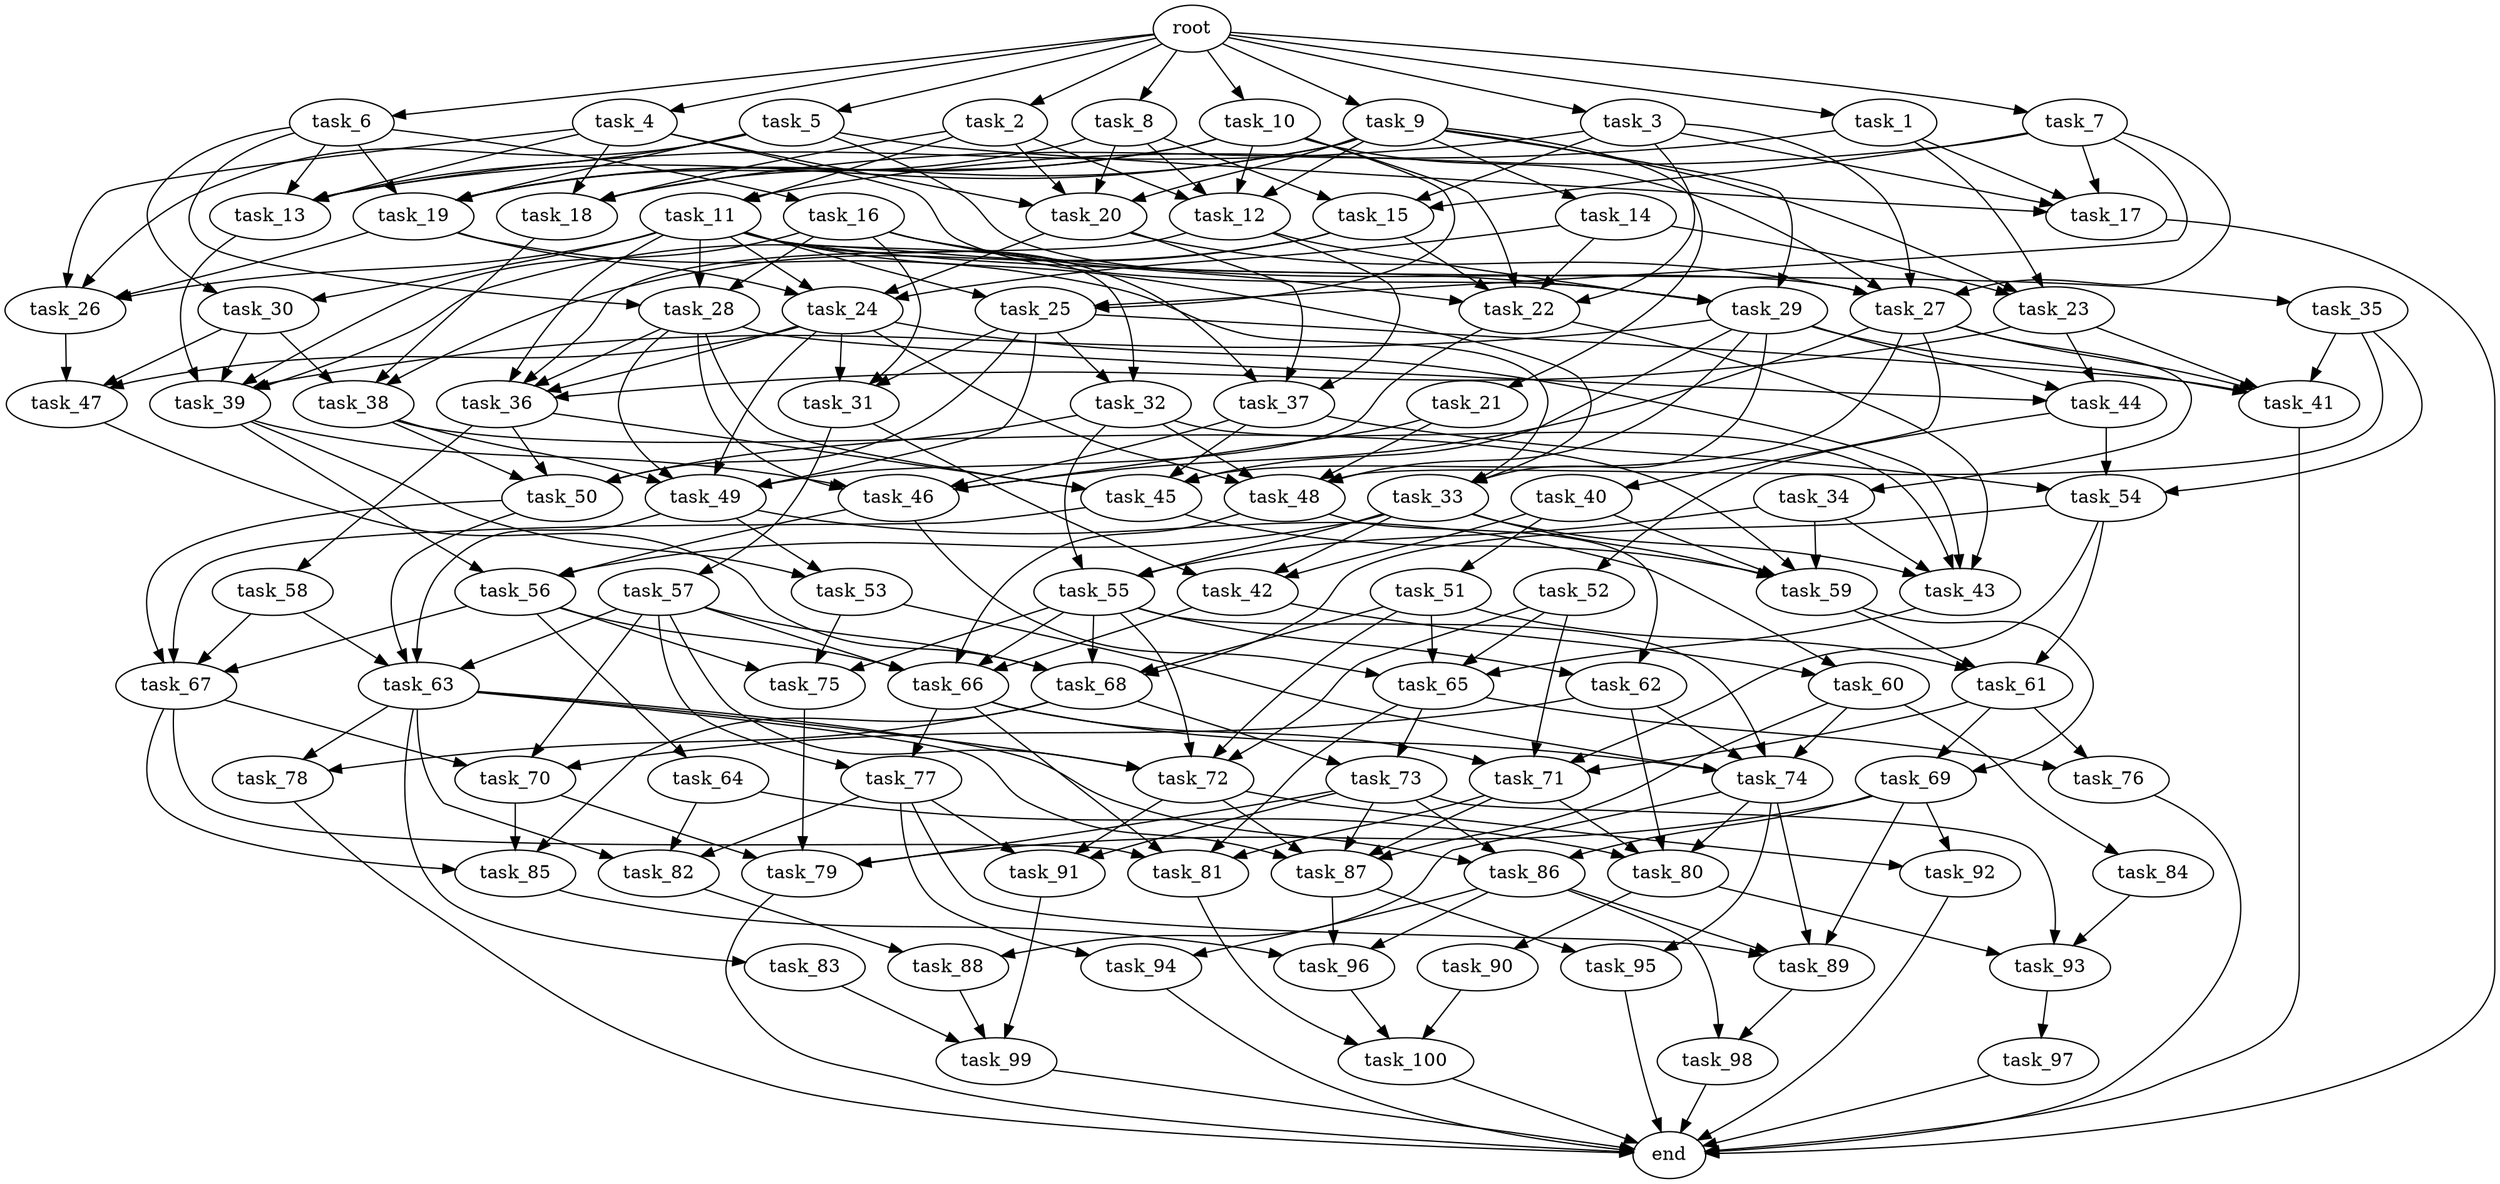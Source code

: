 digraph G {
  task_75 [size="1.513156e+11"];
  task_100 [size="4.310419e+10"];
  task_92 [size="2.409312e+11"];
  task_19 [size="1.982950e+10"];
  task_68 [size="2.539958e+11"];
  task_71 [size="5.722041e+11"];
  task_60 [size="7.489964e+11"];
  task_73 [size="1.486597e+11"];
  task_50 [size="2.358120e+11"];
  task_31 [size="2.500729e+11"];
  task_10 [size="2.031035e+11"];
  task_49 [size="2.887093e+10"];
  task_88 [size="6.601649e+10"];
  task_12 [size="8.780017e+11"];
  task_79 [size="5.515318e+11"];
  task_37 [size="2.338582e+11"];
  task_61 [size="1.121106e+11"];
  task_42 [size="4.708338e+10"];
  task_51 [size="2.207123e+11"];
  root [size="0.000000e+00"];
  task_56 [size="2.244501e+11"];
  task_95 [size="9.764681e+11"];
  task_22 [size="7.065498e+11"];
  task_32 [size="6.934347e+11"];
  task_25 [size="9.671359e+11"];
  task_99 [size="7.224652e+11"];
  task_96 [size="1.590338e+11"];
  task_36 [size="6.569876e+11"];
  task_16 [size="8.371109e+11"];
  task_33 [size="1.415343e+10"];
  task_27 [size="8.957696e+11"];
  task_89 [size="1.937238e+11"];
  end [size="0.000000e+00"];
  task_7 [size="2.889404e+11"];
  task_26 [size="7.424990e+11"];
  task_87 [size="6.808424e+11"];
  task_2 [size="9.387597e+11"];
  task_21 [size="9.605409e+11"];
  task_28 [size="9.904482e+11"];
  task_69 [size="8.841229e+10"];
  task_13 [size="2.967224e+11"];
  task_48 [size="1.334796e+11"];
  task_55 [size="1.464172e+11"];
  task_81 [size="2.785412e+11"];
  task_11 [size="3.695603e+11"];
  task_5 [size="3.140975e+11"];
  task_62 [size="9.592184e+11"];
  task_93 [size="8.780340e+11"];
  task_54 [size="4.955378e+11"];
  task_52 [size="1.526501e+11"];
  task_29 [size="7.652825e+11"];
  task_85 [size="6.028819e+10"];
  task_44 [size="9.237190e+11"];
  task_8 [size="2.708548e+11"];
  task_38 [size="8.116276e+11"];
  task_9 [size="2.809033e+11"];
  task_63 [size="8.777830e+11"];
  task_65 [size="9.950596e+11"];
  task_59 [size="2.698148e+11"];
  task_34 [size="8.836389e+10"];
  task_20 [size="5.353190e+11"];
  task_1 [size="5.791844e+11"];
  task_23 [size="5.223061e+11"];
  task_6 [size="6.435981e+11"];
  task_74 [size="4.019028e+11"];
  task_97 [size="8.972200e+11"];
  task_57 [size="4.038247e+10"];
  task_67 [size="2.727007e+11"];
  task_64 [size="7.665694e+11"];
  task_66 [size="8.510657e+11"];
  task_45 [size="9.426601e+11"];
  task_82 [size="3.853002e+11"];
  task_86 [size="5.378655e+11"];
  task_40 [size="5.144243e+11"];
  task_84 [size="6.283253e+11"];
  task_17 [size="1.275043e+11"];
  task_15 [size="9.459291e+11"];
  task_43 [size="1.633273e+11"];
  task_53 [size="3.382731e+11"];
  task_4 [size="6.587165e+11"];
  task_76 [size="2.766336e+11"];
  task_77 [size="5.816603e+11"];
  task_30 [size="9.053812e+11"];
  task_72 [size="4.031928e+11"];
  task_94 [size="1.029722e+11"];
  task_80 [size="1.614818e+11"];
  task_46 [size="8.080473e+11"];
  task_90 [size="7.329988e+11"];
  task_39 [size="2.938520e+11"];
  task_14 [size="5.899657e+11"];
  task_18 [size="7.227736e+11"];
  task_3 [size="6.645722e+11"];
  task_24 [size="9.991012e+11"];
  task_98 [size="5.020684e+11"];
  task_35 [size="9.497915e+11"];
  task_58 [size="3.659479e+11"];
  task_78 [size="7.780338e+11"];
  task_47 [size="2.747511e+11"];
  task_83 [size="9.551428e+11"];
  task_70 [size="7.223732e+11"];
  task_91 [size="7.853811e+11"];
  task_41 [size="3.858780e+11"];

  task_75 -> task_79 [size="1.378830e+08"];
  task_100 -> end [size="1.000000e-12"];
  task_92 -> end [size="1.000000e-12"];
  task_19 -> task_24 [size="2.497753e+08"];
  task_19 -> task_26 [size="1.856247e+08"];
  task_19 -> task_33 [size="4.717811e+06"];
  task_68 -> task_78 [size="3.890169e+08"];
  task_68 -> task_73 [size="7.432985e+07"];
  task_68 -> task_85 [size="2.009606e+07"];
  task_71 -> task_80 [size="4.037044e+07"];
  task_71 -> task_81 [size="6.963531e+07"];
  task_71 -> task_87 [size="1.361685e+08"];
  task_60 -> task_74 [size="8.038056e+07"];
  task_60 -> task_87 [size="1.361685e+08"];
  task_60 -> task_84 [size="6.283253e+08"];
  task_73 -> task_91 [size="2.617937e+08"];
  task_73 -> task_86 [size="1.792885e+08"];
  task_73 -> task_79 [size="1.378830e+08"];
  task_73 -> task_87 [size="1.361685e+08"];
  task_73 -> task_93 [size="2.926780e+08"];
  task_50 -> task_63 [size="2.194458e+08"];
  task_50 -> task_67 [size="6.817516e+07"];
  task_31 -> task_42 [size="1.569446e+07"];
  task_31 -> task_57 [size="4.038247e+07"];
  task_10 -> task_12 [size="2.195004e+08"];
  task_10 -> task_19 [size="3.965901e+06"];
  task_10 -> task_22 [size="1.413100e+08"];
  task_10 -> task_25 [size="3.223786e+08"];
  task_10 -> task_27 [size="1.791539e+08"];
  task_10 -> task_18 [size="1.806934e+08"];
  task_49 -> task_53 [size="1.691366e+08"];
  task_49 -> task_60 [size="3.744982e+08"];
  task_49 -> task_63 [size="2.194458e+08"];
  task_88 -> task_99 [size="2.408217e+08"];
  task_12 -> task_37 [size="7.795272e+07"];
  task_12 -> task_36 [size="1.313975e+08"];
  task_12 -> task_29 [size="1.913206e+08"];
  task_79 -> end [size="1.000000e-12"];
  task_37 -> task_45 [size="1.885320e+08"];
  task_37 -> task_54 [size="1.651793e+08"];
  task_37 -> task_46 [size="1.616095e+08"];
  task_61 -> task_69 [size="4.420615e+07"];
  task_61 -> task_76 [size="1.383168e+08"];
  task_61 -> task_71 [size="1.430510e+08"];
  task_42 -> task_66 [size="1.702131e+08"];
  task_42 -> task_60 [size="3.744982e+08"];
  task_51 -> task_68 [size="5.079916e+07"];
  task_51 -> task_61 [size="3.737021e+07"];
  task_51 -> task_72 [size="8.063856e+07"];
  task_51 -> task_65 [size="2.487649e+08"];
  root -> task_4 [size="1.000000e-12"];
  root -> task_7 [size="1.000000e-12"];
  root -> task_9 [size="1.000000e-12"];
  root -> task_1 [size="1.000000e-12"];
  root -> task_5 [size="1.000000e-12"];
  root -> task_2 [size="1.000000e-12"];
  root -> task_3 [size="1.000000e-12"];
  root -> task_6 [size="1.000000e-12"];
  root -> task_10 [size="1.000000e-12"];
  root -> task_8 [size="1.000000e-12"];
  task_56 -> task_66 [size="1.702131e+08"];
  task_56 -> task_75 [size="5.043855e+07"];
  task_56 -> task_64 [size="7.665694e+08"];
  task_56 -> task_67 [size="6.817516e+07"];
  task_95 -> end [size="1.000000e-12"];
  task_22 -> task_49 [size="5.774185e+06"];
  task_22 -> task_43 [size="3.266546e+07"];
  task_32 -> task_48 [size="2.669592e+07"];
  task_32 -> task_50 [size="5.895301e+07"];
  task_32 -> task_43 [size="3.266546e+07"];
  task_32 -> task_55 [size="4.880572e+07"];
  task_25 -> task_31 [size="8.335763e+07"];
  task_25 -> task_41 [size="7.717559e+07"];
  task_25 -> task_49 [size="5.774185e+06"];
  task_25 -> task_32 [size="3.467173e+08"];
  task_25 -> task_50 [size="5.895301e+07"];
  task_99 -> end [size="1.000000e-12"];
  task_96 -> task_100 [size="1.436806e+07"];
  task_36 -> task_45 [size="1.885320e+08"];
  task_36 -> task_50 [size="5.895301e+07"];
  task_36 -> task_58 [size="3.659479e+08"];
  task_16 -> task_31 [size="8.335763e+07"];
  task_16 -> task_22 [size="1.413100e+08"];
  task_16 -> task_28 [size="3.301494e+08"];
  task_16 -> task_39 [size="5.877040e+07"];
  task_16 -> task_29 [size="1.913206e+08"];
  task_33 -> task_42 [size="1.569446e+07"];
  task_33 -> task_43 [size="3.266546e+07"];
  task_33 -> task_56 [size="7.481670e+07"];
  task_33 -> task_55 [size="4.880572e+07"];
  task_33 -> task_59 [size="5.396297e+07"];
  task_27 -> task_34 [size="8.836389e+07"];
  task_27 -> task_41 [size="7.717559e+07"];
  task_27 -> task_40 [size="5.144243e+08"];
  task_27 -> task_45 [size="1.885320e+08"];
  task_27 -> task_46 [size="1.616095e+08"];
  task_89 -> task_98 [size="2.510342e+08"];
  task_7 -> task_17 [size="3.187608e+07"];
  task_7 -> task_15 [size="3.153097e+08"];
  task_7 -> task_25 [size="3.223786e+08"];
  task_7 -> task_11 [size="1.847801e+08"];
  task_7 -> task_27 [size="1.791539e+08"];
  task_26 -> task_47 [size="9.158371e+07"];
  task_87 -> task_95 [size="4.882341e+08"];
  task_87 -> task_96 [size="5.301128e+07"];
  task_2 -> task_12 [size="2.195004e+08"];
  task_2 -> task_20 [size="1.338297e+08"];
  task_2 -> task_11 [size="1.847801e+08"];
  task_2 -> task_18 [size="1.806934e+08"];
  task_21 -> task_48 [size="2.669592e+07"];
  task_21 -> task_46 [size="1.616095e+08"];
  task_28 -> task_45 [size="1.885320e+08"];
  task_28 -> task_36 [size="1.313975e+08"];
  task_28 -> task_44 [size="3.079063e+08"];
  task_28 -> task_49 [size="5.774185e+06"];
  task_28 -> task_46 [size="1.616095e+08"];
  task_69 -> task_86 [size="1.792885e+08"];
  task_69 -> task_92 [size="1.204656e+08"];
  task_69 -> task_79 [size="1.378830e+08"];
  task_69 -> task_89 [size="4.843096e+07"];
  task_13 -> task_39 [size="5.877040e+07"];
  task_48 -> task_66 [size="1.702131e+08"];
  task_48 -> task_62 [size="4.796092e+08"];
  task_55 -> task_66 [size="1.702131e+08"];
  task_55 -> task_68 [size="5.079916e+07"];
  task_55 -> task_62 [size="4.796092e+08"];
  task_55 -> task_72 [size="8.063856e+07"];
  task_55 -> task_74 [size="8.038056e+07"];
  task_55 -> task_75 [size="5.043855e+07"];
  task_81 -> task_100 [size="1.436806e+07"];
  task_11 -> task_37 [size="7.795272e+07"];
  task_11 -> task_36 [size="1.313975e+08"];
  task_11 -> task_33 [size="4.717811e+06"];
  task_11 -> task_30 [size="4.526906e+08"];
  task_11 -> task_32 [size="3.467173e+08"];
  task_11 -> task_24 [size="2.497753e+08"];
  task_11 -> task_26 [size="1.856247e+08"];
  task_11 -> task_25 [size="3.223786e+08"];
  task_11 -> task_28 [size="3.301494e+08"];
  task_11 -> task_35 [size="9.497915e+08"];
  task_5 -> task_13 [size="5.934448e+07"];
  task_5 -> task_17 [size="3.187608e+07"];
  task_5 -> task_26 [size="1.856247e+08"];
  task_5 -> task_19 [size="3.965901e+06"];
  task_5 -> task_27 [size="1.791539e+08"];
  task_62 -> task_70 [size="2.407911e+08"];
  task_62 -> task_74 [size="8.038056e+07"];
  task_62 -> task_80 [size="4.037044e+07"];
  task_93 -> task_97 [size="8.972200e+08"];
  task_54 -> task_68 [size="5.079916e+07"];
  task_54 -> task_61 [size="3.737021e+07"];
  task_54 -> task_71 [size="1.430510e+08"];
  task_52 -> task_72 [size="8.063856e+07"];
  task_52 -> task_71 [size="1.430510e+08"];
  task_52 -> task_65 [size="2.487649e+08"];
  task_29 -> task_45 [size="1.885320e+08"];
  task_29 -> task_39 [size="5.877040e+07"];
  task_29 -> task_33 [size="4.717811e+06"];
  task_29 -> task_48 [size="2.669592e+07"];
  task_29 -> task_41 [size="7.717559e+07"];
  task_29 -> task_44 [size="3.079063e+08"];
  task_85 -> task_96 [size="5.301128e+07"];
  task_44 -> task_54 [size="1.651793e+08"];
  task_44 -> task_52 [size="1.526501e+08"];
  task_8 -> task_15 [size="3.153097e+08"];
  task_8 -> task_12 [size="2.195004e+08"];
  task_8 -> task_20 [size="1.338297e+08"];
  task_8 -> task_19 [size="3.965901e+06"];
  task_38 -> task_49 [size="5.774185e+06"];
  task_38 -> task_50 [size="5.895301e+07"];
  task_38 -> task_59 [size="5.396297e+07"];
  task_9 -> task_13 [size="5.934448e+07"];
  task_9 -> task_12 [size="2.195004e+08"];
  task_9 -> task_14 [size="5.899657e+08"];
  task_9 -> task_19 [size="3.965901e+06"];
  task_9 -> task_23 [size="1.741020e+08"];
  task_9 -> task_21 [size="9.605409e+08"];
  task_9 -> task_20 [size="1.338297e+08"];
  task_9 -> task_29 [size="1.913206e+08"];
  task_63 -> task_78 [size="3.890169e+08"];
  task_63 -> task_82 [size="1.284334e+08"];
  task_63 -> task_86 [size="1.792885e+08"];
  task_63 -> task_83 [size="9.551428e+08"];
  task_63 -> task_87 [size="1.361685e+08"];
  task_63 -> task_72 [size="8.063856e+07"];
  task_65 -> task_76 [size="1.383168e+08"];
  task_65 -> task_81 [size="6.963531e+07"];
  task_65 -> task_73 [size="7.432985e+07"];
  task_59 -> task_69 [size="4.420615e+07"];
  task_59 -> task_61 [size="3.737021e+07"];
  task_34 -> task_43 [size="3.266546e+07"];
  task_34 -> task_59 [size="5.396297e+07"];
  task_34 -> task_55 [size="4.880572e+07"];
  task_20 -> task_37 [size="7.795272e+07"];
  task_20 -> task_24 [size="2.497753e+08"];
  task_20 -> task_27 [size="1.791539e+08"];
  task_1 -> task_17 [size="3.187608e+07"];
  task_1 -> task_23 [size="1.741020e+08"];
  task_1 -> task_18 [size="1.806934e+08"];
  task_23 -> task_36 [size="1.313975e+08"];
  task_23 -> task_44 [size="3.079063e+08"];
  task_23 -> task_41 [size="7.717559e+07"];
  task_6 -> task_13 [size="5.934448e+07"];
  task_6 -> task_28 [size="3.301494e+08"];
  task_6 -> task_16 [size="8.371109e+08"];
  task_6 -> task_30 [size="4.526906e+08"];
  task_6 -> task_19 [size="3.965901e+06"];
  task_74 -> task_80 [size="4.037044e+07"];
  task_74 -> task_88 [size="3.300824e+07"];
  task_74 -> task_95 [size="4.882341e+08"];
  task_74 -> task_89 [size="4.843096e+07"];
  task_97 -> end [size="1.000000e-12"];
  task_57 -> task_66 [size="1.702131e+08"];
  task_57 -> task_77 [size="2.908301e+08"];
  task_57 -> task_63 [size="2.194458e+08"];
  task_57 -> task_72 [size="8.063856e+07"];
  task_57 -> task_70 [size="2.407911e+08"];
  task_57 -> task_68 [size="5.079916e+07"];
  task_67 -> task_70 [size="2.407911e+08"];
  task_67 -> task_81 [size="6.963531e+07"];
  task_67 -> task_85 [size="2.009606e+07"];
  task_64 -> task_80 [size="4.037044e+07"];
  task_64 -> task_82 [size="1.284334e+08"];
  task_66 -> task_77 [size="2.908301e+08"];
  task_66 -> task_81 [size="6.963531e+07"];
  task_66 -> task_71 [size="1.430510e+08"];
  task_66 -> task_74 [size="8.038056e+07"];
  task_45 -> task_59 [size="5.396297e+07"];
  task_45 -> task_67 [size="6.817516e+07"];
  task_82 -> task_88 [size="3.300824e+07"];
  task_86 -> task_94 [size="5.148609e+07"];
  task_86 -> task_98 [size="2.510342e+08"];
  task_86 -> task_89 [size="4.843096e+07"];
  task_86 -> task_96 [size="5.301128e+07"];
  task_40 -> task_42 [size="1.569446e+07"];
  task_40 -> task_51 [size="2.207123e+08"];
  task_40 -> task_59 [size="5.396297e+07"];
  task_84 -> task_93 [size="2.926780e+08"];
  task_17 -> end [size="1.000000e-12"];
  task_15 -> task_22 [size="1.413100e+08"];
  task_15 -> task_38 [size="2.705425e+08"];
  task_15 -> task_39 [size="5.877040e+07"];
  task_43 -> task_65 [size="2.487649e+08"];
  task_53 -> task_75 [size="5.043855e+07"];
  task_53 -> task_74 [size="8.038056e+07"];
  task_4 -> task_13 [size="5.934448e+07"];
  task_4 -> task_20 [size="1.338297e+08"];
  task_4 -> task_26 [size="1.856247e+08"];
  task_4 -> task_29 [size="1.913206e+08"];
  task_4 -> task_18 [size="1.806934e+08"];
  task_76 -> end [size="1.000000e-12"];
  task_77 -> task_91 [size="2.617937e+08"];
  task_77 -> task_94 [size="5.148609e+07"];
  task_77 -> task_82 [size="1.284334e+08"];
  task_77 -> task_89 [size="4.843096e+07"];
  task_30 -> task_38 [size="2.705425e+08"];
  task_30 -> task_39 [size="5.877040e+07"];
  task_30 -> task_47 [size="9.158371e+07"];
  task_72 -> task_91 [size="2.617937e+08"];
  task_72 -> task_92 [size="1.204656e+08"];
  task_72 -> task_87 [size="1.361685e+08"];
  task_94 -> end [size="1.000000e-12"];
  task_80 -> task_90 [size="7.329988e+08"];
  task_80 -> task_93 [size="2.926780e+08"];
  task_46 -> task_56 [size="7.481670e+07"];
  task_46 -> task_65 [size="2.487649e+08"];
  task_90 -> task_100 [size="1.436806e+07"];
  task_39 -> task_53 [size="1.691366e+08"];
  task_39 -> task_56 [size="7.481670e+07"];
  task_39 -> task_46 [size="1.616095e+08"];
  task_14 -> task_22 [size="1.413100e+08"];
  task_14 -> task_23 [size="1.741020e+08"];
  task_14 -> task_24 [size="2.497753e+08"];
  task_18 -> task_38 [size="2.705425e+08"];
  task_3 -> task_13 [size="5.934448e+07"];
  task_3 -> task_15 [size="3.153097e+08"];
  task_3 -> task_17 [size="3.187608e+07"];
  task_3 -> task_22 [size="1.413100e+08"];
  task_3 -> task_27 [size="1.791539e+08"];
  task_24 -> task_36 [size="1.313975e+08"];
  task_24 -> task_47 [size="9.158371e+07"];
  task_24 -> task_31 [size="8.335763e+07"];
  task_24 -> task_49 [size="5.774185e+06"];
  task_24 -> task_48 [size="2.669592e+07"];
  task_24 -> task_43 [size="3.266546e+07"];
  task_98 -> end [size="1.000000e-12"];
  task_35 -> task_48 [size="2.669592e+07"];
  task_35 -> task_41 [size="7.717559e+07"];
  task_35 -> task_54 [size="1.651793e+08"];
  task_58 -> task_63 [size="2.194458e+08"];
  task_58 -> task_67 [size="6.817516e+07"];
  task_78 -> end [size="1.000000e-12"];
  task_47 -> task_68 [size="5.079916e+07"];
  task_83 -> task_99 [size="2.408217e+08"];
  task_70 -> task_79 [size="1.378830e+08"];
  task_70 -> task_85 [size="2.009606e+07"];
  task_91 -> task_99 [size="2.408217e+08"];
  task_41 -> end [size="1.000000e-12"];
}
